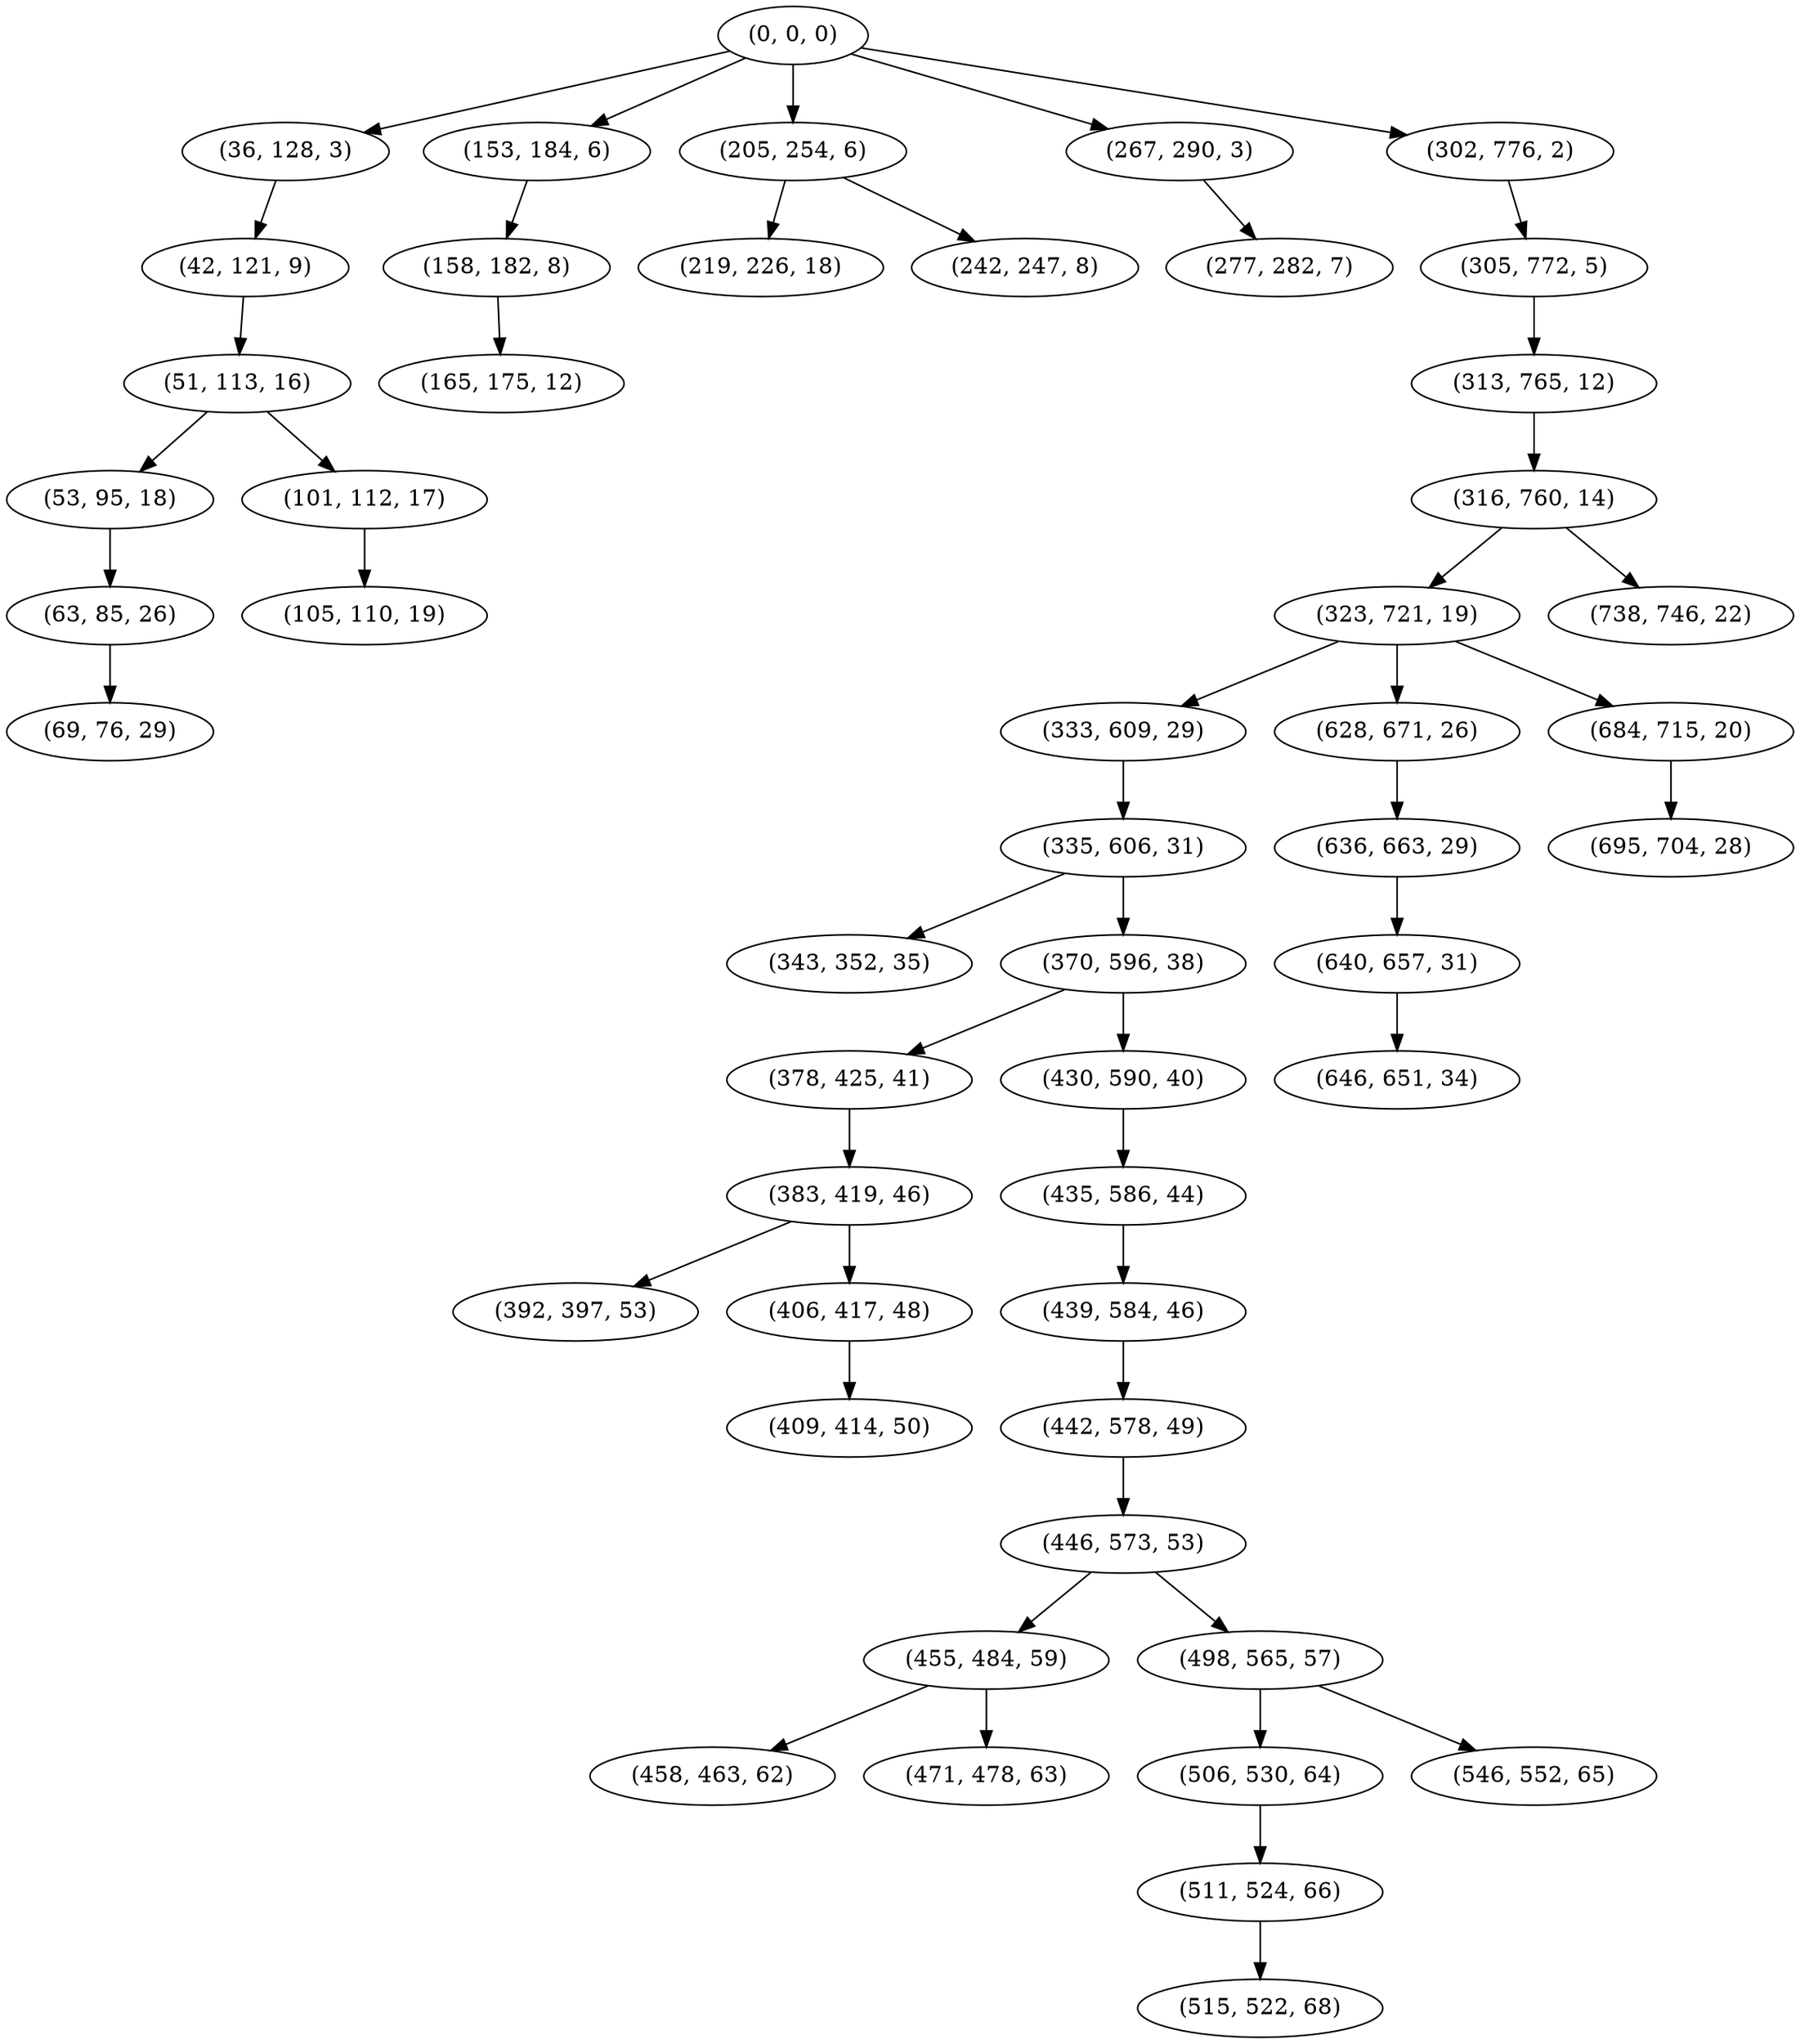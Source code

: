 digraph tree {
    "(0, 0, 0)";
    "(36, 128, 3)";
    "(42, 121, 9)";
    "(51, 113, 16)";
    "(53, 95, 18)";
    "(63, 85, 26)";
    "(69, 76, 29)";
    "(101, 112, 17)";
    "(105, 110, 19)";
    "(153, 184, 6)";
    "(158, 182, 8)";
    "(165, 175, 12)";
    "(205, 254, 6)";
    "(219, 226, 18)";
    "(242, 247, 8)";
    "(267, 290, 3)";
    "(277, 282, 7)";
    "(302, 776, 2)";
    "(305, 772, 5)";
    "(313, 765, 12)";
    "(316, 760, 14)";
    "(323, 721, 19)";
    "(333, 609, 29)";
    "(335, 606, 31)";
    "(343, 352, 35)";
    "(370, 596, 38)";
    "(378, 425, 41)";
    "(383, 419, 46)";
    "(392, 397, 53)";
    "(406, 417, 48)";
    "(409, 414, 50)";
    "(430, 590, 40)";
    "(435, 586, 44)";
    "(439, 584, 46)";
    "(442, 578, 49)";
    "(446, 573, 53)";
    "(455, 484, 59)";
    "(458, 463, 62)";
    "(471, 478, 63)";
    "(498, 565, 57)";
    "(506, 530, 64)";
    "(511, 524, 66)";
    "(515, 522, 68)";
    "(546, 552, 65)";
    "(628, 671, 26)";
    "(636, 663, 29)";
    "(640, 657, 31)";
    "(646, 651, 34)";
    "(684, 715, 20)";
    "(695, 704, 28)";
    "(738, 746, 22)";
    "(0, 0, 0)" -> "(36, 128, 3)";
    "(0, 0, 0)" -> "(153, 184, 6)";
    "(0, 0, 0)" -> "(205, 254, 6)";
    "(0, 0, 0)" -> "(267, 290, 3)";
    "(0, 0, 0)" -> "(302, 776, 2)";
    "(36, 128, 3)" -> "(42, 121, 9)";
    "(42, 121, 9)" -> "(51, 113, 16)";
    "(51, 113, 16)" -> "(53, 95, 18)";
    "(51, 113, 16)" -> "(101, 112, 17)";
    "(53, 95, 18)" -> "(63, 85, 26)";
    "(63, 85, 26)" -> "(69, 76, 29)";
    "(101, 112, 17)" -> "(105, 110, 19)";
    "(153, 184, 6)" -> "(158, 182, 8)";
    "(158, 182, 8)" -> "(165, 175, 12)";
    "(205, 254, 6)" -> "(219, 226, 18)";
    "(205, 254, 6)" -> "(242, 247, 8)";
    "(267, 290, 3)" -> "(277, 282, 7)";
    "(302, 776, 2)" -> "(305, 772, 5)";
    "(305, 772, 5)" -> "(313, 765, 12)";
    "(313, 765, 12)" -> "(316, 760, 14)";
    "(316, 760, 14)" -> "(323, 721, 19)";
    "(316, 760, 14)" -> "(738, 746, 22)";
    "(323, 721, 19)" -> "(333, 609, 29)";
    "(323, 721, 19)" -> "(628, 671, 26)";
    "(323, 721, 19)" -> "(684, 715, 20)";
    "(333, 609, 29)" -> "(335, 606, 31)";
    "(335, 606, 31)" -> "(343, 352, 35)";
    "(335, 606, 31)" -> "(370, 596, 38)";
    "(370, 596, 38)" -> "(378, 425, 41)";
    "(370, 596, 38)" -> "(430, 590, 40)";
    "(378, 425, 41)" -> "(383, 419, 46)";
    "(383, 419, 46)" -> "(392, 397, 53)";
    "(383, 419, 46)" -> "(406, 417, 48)";
    "(406, 417, 48)" -> "(409, 414, 50)";
    "(430, 590, 40)" -> "(435, 586, 44)";
    "(435, 586, 44)" -> "(439, 584, 46)";
    "(439, 584, 46)" -> "(442, 578, 49)";
    "(442, 578, 49)" -> "(446, 573, 53)";
    "(446, 573, 53)" -> "(455, 484, 59)";
    "(446, 573, 53)" -> "(498, 565, 57)";
    "(455, 484, 59)" -> "(458, 463, 62)";
    "(455, 484, 59)" -> "(471, 478, 63)";
    "(498, 565, 57)" -> "(506, 530, 64)";
    "(498, 565, 57)" -> "(546, 552, 65)";
    "(506, 530, 64)" -> "(511, 524, 66)";
    "(511, 524, 66)" -> "(515, 522, 68)";
    "(628, 671, 26)" -> "(636, 663, 29)";
    "(636, 663, 29)" -> "(640, 657, 31)";
    "(640, 657, 31)" -> "(646, 651, 34)";
    "(684, 715, 20)" -> "(695, 704, 28)";
}
